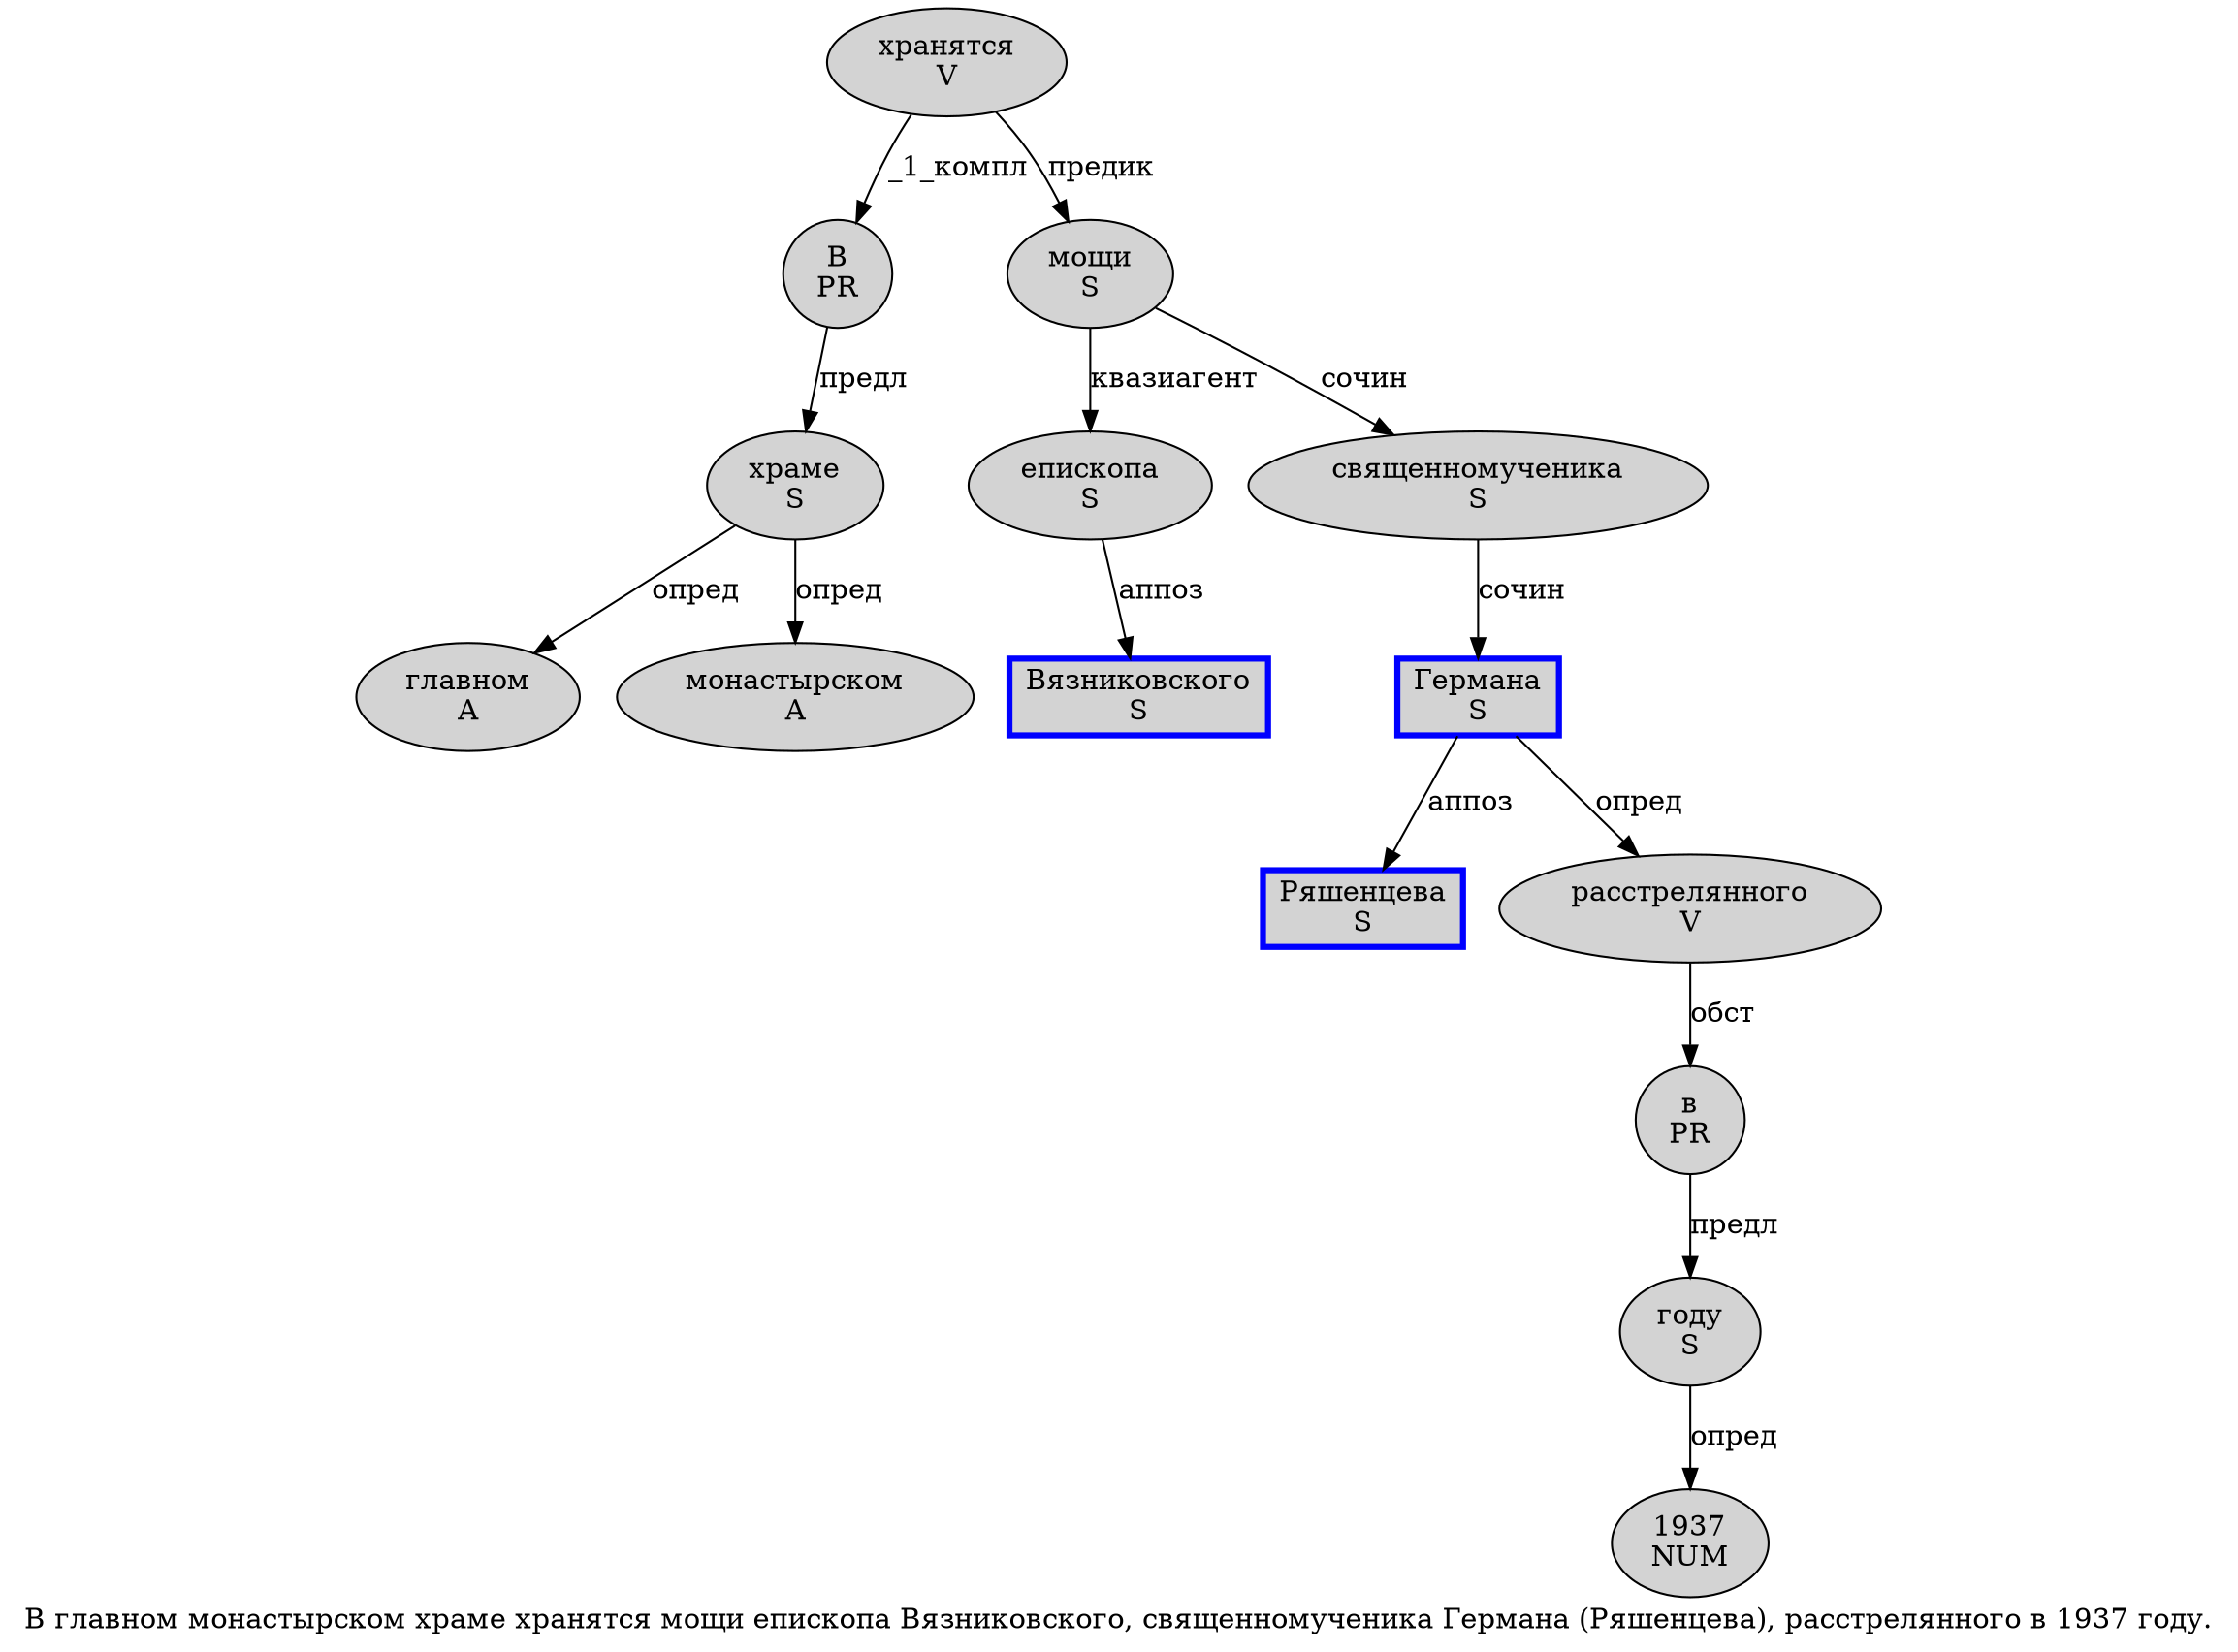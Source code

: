 digraph SENTENCE_816 {
	graph [label="В главном монастырском храме хранятся мощи епископа Вязниковского, священномученика Германа (Ряшенцева), расстрелянного в 1937 году."]
	node [style=filled]
		0 [label="В
PR" color="" fillcolor=lightgray penwidth=1 shape=ellipse]
		1 [label="главном
A" color="" fillcolor=lightgray penwidth=1 shape=ellipse]
		2 [label="монастырском
A" color="" fillcolor=lightgray penwidth=1 shape=ellipse]
		3 [label="храме
S" color="" fillcolor=lightgray penwidth=1 shape=ellipse]
		4 [label="хранятся
V" color="" fillcolor=lightgray penwidth=1 shape=ellipse]
		5 [label="мощи
S" color="" fillcolor=lightgray penwidth=1 shape=ellipse]
		6 [label="епископа
S" color="" fillcolor=lightgray penwidth=1 shape=ellipse]
		7 [label="Вязниковского
S" color=blue fillcolor=lightgray penwidth=3 shape=box]
		9 [label="священномученика
S" color="" fillcolor=lightgray penwidth=1 shape=ellipse]
		10 [label="Германа
S" color=blue fillcolor=lightgray penwidth=3 shape=box]
		12 [label="Ряшенцева
S" color=blue fillcolor=lightgray penwidth=3 shape=box]
		15 [label="расстрелянного
V" color="" fillcolor=lightgray penwidth=1 shape=ellipse]
		16 [label="в
PR" color="" fillcolor=lightgray penwidth=1 shape=ellipse]
		17 [label="1937
NUM" color="" fillcolor=lightgray penwidth=1 shape=ellipse]
		18 [label="году
S" color="" fillcolor=lightgray penwidth=1 shape=ellipse]
			6 -> 7 [label="аппоз"]
			3 -> 1 [label="опред"]
			3 -> 2 [label="опред"]
			4 -> 0 [label="_1_компл"]
			4 -> 5 [label="предик"]
			15 -> 16 [label="обст"]
			9 -> 10 [label="сочин"]
			5 -> 6 [label="квазиагент"]
			5 -> 9 [label="сочин"]
			10 -> 12 [label="аппоз"]
			10 -> 15 [label="опред"]
			16 -> 18 [label="предл"]
			18 -> 17 [label="опред"]
			0 -> 3 [label="предл"]
}